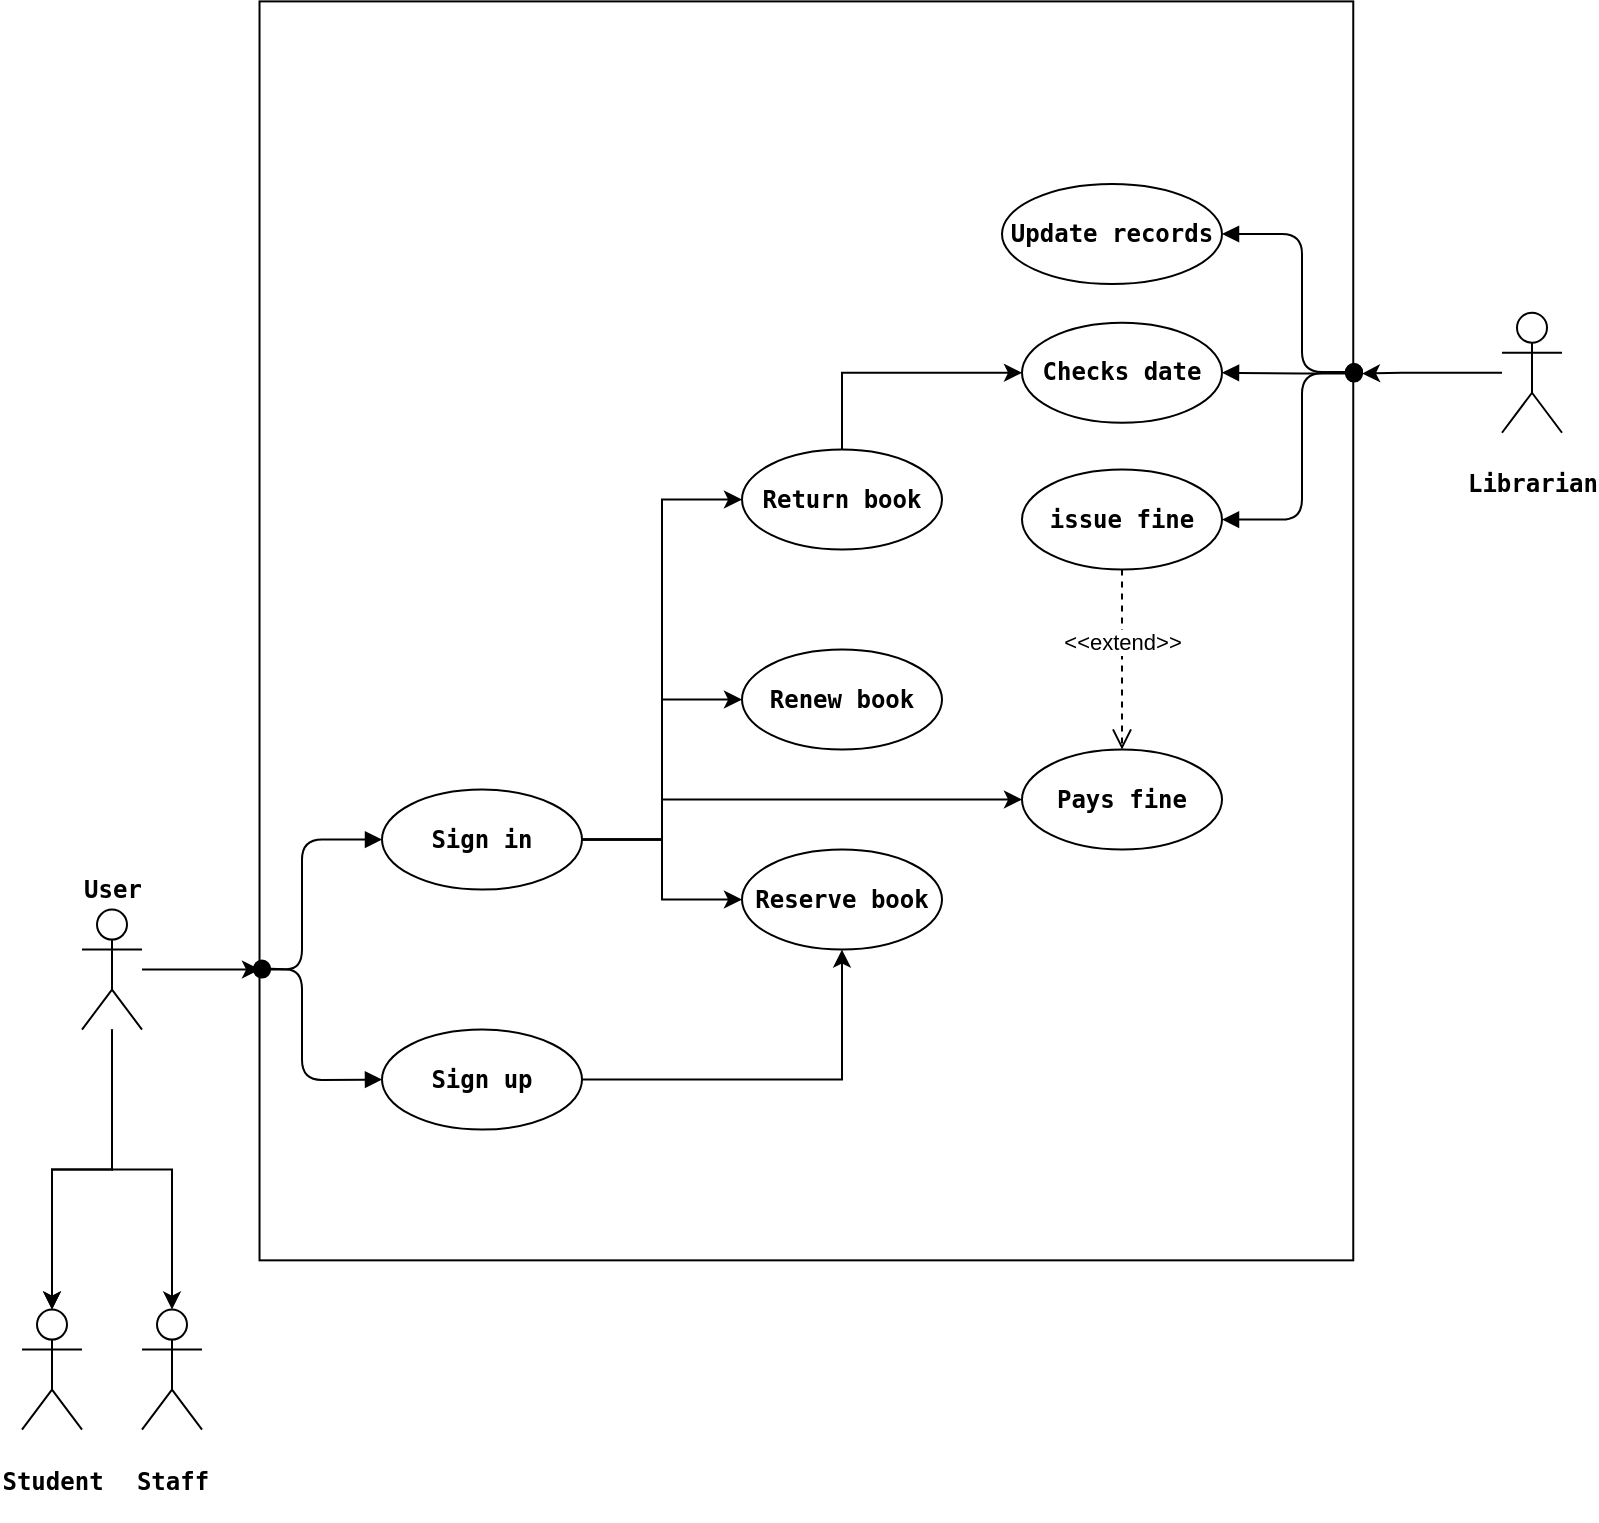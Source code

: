 <mxfile version="13.9.9" type="device"><diagram id="62ao9IHIjeKy-CmIHa3r" name="Page-1"><mxGraphModel dx="1153" dy="684" grid="1" gridSize="10" guides="1" tooltips="1" connect="1" arrows="1" fold="1" page="1" pageScale="1" pageWidth="850" pageHeight="1100" math="0" shadow="0"><root><mxCell id="0"/><mxCell id="1" parent="0"/><mxCell id="WrINkrzhTx4qgkxJGaWe-14" value="" style="edgeStyle=orthogonalEdgeStyle;rounded=0;orthogonalLoop=1;jettySize=auto;html=1;" edge="1" parent="1" source="WrINkrzhTx4qgkxJGaWe-5" target="WrINkrzhTx4qgkxJGaWe-13"><mxGeometry relative="1" as="geometry"/></mxCell><mxCell id="WrINkrzhTx4qgkxJGaWe-15" value="" style="edgeStyle=orthogonalEdgeStyle;rounded=0;orthogonalLoop=1;jettySize=auto;html=1;" edge="1" parent="1" source="WrINkrzhTx4qgkxJGaWe-5" target="WrINkrzhTx4qgkxJGaWe-13"><mxGeometry relative="1" as="geometry"/></mxCell><mxCell id="WrINkrzhTx4qgkxJGaWe-17" value="" style="edgeStyle=orthogonalEdgeStyle;rounded=0;orthogonalLoop=1;jettySize=auto;html=1;" edge="1" parent="1" source="WrINkrzhTx4qgkxJGaWe-5" target="WrINkrzhTx4qgkxJGaWe-16"><mxGeometry relative="1" as="geometry"/></mxCell><mxCell id="WrINkrzhTx4qgkxJGaWe-19" value="" style="edgeStyle=orthogonalEdgeStyle;rounded=0;orthogonalLoop=1;jettySize=auto;html=1;" edge="1" parent="1" source="WrINkrzhTx4qgkxJGaWe-5"><mxGeometry relative="1" as="geometry"><mxPoint x="149" y="632.8" as="targetPoint"/></mxGeometry></mxCell><mxCell id="WrINkrzhTx4qgkxJGaWe-5" value="" style="shape=umlActor;verticalLabelPosition=bottom;verticalAlign=top;html=1;outlineConnect=0;" vertex="1" parent="1"><mxGeometry x="60" y="602.8" width="30" height="60" as="geometry"/></mxCell><mxCell id="WrINkrzhTx4qgkxJGaWe-13" value="&lt;pre&gt;&lt;b&gt;Student&lt;/b&gt;&lt;/pre&gt;" style="shape=umlActor;verticalLabelPosition=bottom;verticalAlign=top;html=1;outlineConnect=0;" vertex="1" parent="1"><mxGeometry x="30" y="802.8" width="30" height="60" as="geometry"/></mxCell><mxCell id="WrINkrzhTx4qgkxJGaWe-16" value="&lt;pre&gt;Staff&lt;/pre&gt;" style="shape=umlActor;verticalLabelPosition=bottom;verticalAlign=top;html=1;outlineConnect=0;fontStyle=1" vertex="1" parent="1"><mxGeometry x="90" y="802.8" width="30" height="60" as="geometry"/></mxCell><mxCell id="WrINkrzhTx4qgkxJGaWe-18" value="" style="whiteSpace=wrap;html=1;verticalAlign=top;rotation=-90;" vertex="1" parent="1"><mxGeometry x="107.46" y="190" width="629.47" height="546.87" as="geometry"/></mxCell><mxCell id="WrINkrzhTx4qgkxJGaWe-37" style="edgeStyle=orthogonalEdgeStyle;rounded=0;orthogonalLoop=1;jettySize=auto;html=1;exitX=1;exitY=0.5;exitDx=0;exitDy=0;entryX=0;entryY=0.5;entryDx=0;entryDy=0;" edge="1" parent="1" source="WrINkrzhTx4qgkxJGaWe-24" target="WrINkrzhTx4qgkxJGaWe-35"><mxGeometry relative="1" as="geometry"/></mxCell><mxCell id="WrINkrzhTx4qgkxJGaWe-38" style="edgeStyle=orthogonalEdgeStyle;rounded=0;orthogonalLoop=1;jettySize=auto;html=1;" edge="1" parent="1" source="WrINkrzhTx4qgkxJGaWe-24" target="WrINkrzhTx4qgkxJGaWe-36"><mxGeometry relative="1" as="geometry"/></mxCell><mxCell id="WrINkrzhTx4qgkxJGaWe-41" style="edgeStyle=orthogonalEdgeStyle;rounded=0;orthogonalLoop=1;jettySize=auto;html=1;entryX=0;entryY=0.5;entryDx=0;entryDy=0;" edge="1" parent="1" source="WrINkrzhTx4qgkxJGaWe-24" target="WrINkrzhTx4qgkxJGaWe-40"><mxGeometry relative="1" as="geometry"><Array as="points"><mxPoint x="350" y="567.8"/><mxPoint x="350" y="397.8"/></Array></mxGeometry></mxCell><mxCell id="WrINkrzhTx4qgkxJGaWe-58" style="edgeStyle=orthogonalEdgeStyle;rounded=0;orthogonalLoop=1;jettySize=auto;html=1;exitX=1;exitY=0.5;exitDx=0;exitDy=0;" edge="1" parent="1" source="WrINkrzhTx4qgkxJGaWe-24" target="WrINkrzhTx4qgkxJGaWe-57"><mxGeometry relative="1" as="geometry"><Array as="points"><mxPoint x="350" y="567.8"/><mxPoint x="350" y="547.8"/></Array></mxGeometry></mxCell><mxCell id="WrINkrzhTx4qgkxJGaWe-24" value="&lt;pre&gt;&lt;b&gt;Sign in&lt;/b&gt;&lt;/pre&gt;" style="ellipse;whiteSpace=wrap;html=1;" vertex="1" parent="1"><mxGeometry x="210" y="542.8" width="100" height="50" as="geometry"/></mxCell><mxCell id="WrINkrzhTx4qgkxJGaWe-29" value="" style="html=1;verticalAlign=bottom;startArrow=oval;startFill=1;endArrow=block;startSize=8;entryX=0;entryY=0.5;entryDx=0;entryDy=0;" edge="1" parent="1" target="WrINkrzhTx4qgkxJGaWe-24"><mxGeometry width="60" relative="1" as="geometry"><mxPoint x="150" y="632.31" as="sourcePoint"/><mxPoint x="210" y="632.31" as="targetPoint"/><Array as="points"><mxPoint x="170" y="632.8"/><mxPoint x="170" y="567.8"/></Array></mxGeometry></mxCell><mxCell id="WrINkrzhTx4qgkxJGaWe-39" style="edgeStyle=orthogonalEdgeStyle;rounded=0;orthogonalLoop=1;jettySize=auto;html=1;exitX=1;exitY=0.5;exitDx=0;exitDy=0;entryX=0.5;entryY=1;entryDx=0;entryDy=0;" edge="1" parent="1" source="WrINkrzhTx4qgkxJGaWe-31" target="WrINkrzhTx4qgkxJGaWe-36"><mxGeometry relative="1" as="geometry"><Array as="points"><mxPoint x="440" y="688"/></Array></mxGeometry></mxCell><mxCell id="WrINkrzhTx4qgkxJGaWe-31" value="&lt;pre&gt;&lt;b&gt;Sign up&lt;/b&gt;&lt;/pre&gt;" style="ellipse;whiteSpace=wrap;html=1;" vertex="1" parent="1"><mxGeometry x="210" y="662.8" width="100" height="50" as="geometry"/></mxCell><mxCell id="WrINkrzhTx4qgkxJGaWe-32" value="" style="html=1;verticalAlign=bottom;startArrow=oval;startFill=1;endArrow=block;startSize=8;entryX=0;entryY=0.5;entryDx=0;entryDy=0;" edge="1" parent="1" target="WrINkrzhTx4qgkxJGaWe-31"><mxGeometry width="60" relative="1" as="geometry"><mxPoint x="150" y="632.8" as="sourcePoint"/><mxPoint x="220" y="632.31" as="targetPoint"/><Array as="points"><mxPoint x="170" y="632.8"/><mxPoint x="170" y="688"/></Array></mxGeometry></mxCell><mxCell id="WrINkrzhTx4qgkxJGaWe-35" value="&lt;pre&gt;&lt;b&gt;Renew book&lt;/b&gt;&lt;/pre&gt;" style="ellipse;whiteSpace=wrap;html=1;" vertex="1" parent="1"><mxGeometry x="390" y="472.8" width="100" height="50" as="geometry"/></mxCell><mxCell id="WrINkrzhTx4qgkxJGaWe-36" value="&lt;pre&gt;&lt;b&gt;Reserve book&lt;/b&gt;&lt;/pre&gt;" style="ellipse;whiteSpace=wrap;html=1;" vertex="1" parent="1"><mxGeometry x="390" y="572.8" width="100" height="50" as="geometry"/></mxCell><mxCell id="WrINkrzhTx4qgkxJGaWe-55" style="edgeStyle=orthogonalEdgeStyle;rounded=0;orthogonalLoop=1;jettySize=auto;html=1;exitX=0.5;exitY=0;exitDx=0;exitDy=0;entryX=0;entryY=0.5;entryDx=0;entryDy=0;" edge="1" parent="1" source="WrINkrzhTx4qgkxJGaWe-40" target="WrINkrzhTx4qgkxJGaWe-45"><mxGeometry relative="1" as="geometry"/></mxCell><mxCell id="WrINkrzhTx4qgkxJGaWe-40" value="&lt;pre&gt;&lt;b&gt;Return book&lt;/b&gt;&lt;/pre&gt;" style="ellipse;whiteSpace=wrap;html=1;" vertex="1" parent="1"><mxGeometry x="390" y="372.8" width="100" height="50" as="geometry"/></mxCell><mxCell id="WrINkrzhTx4qgkxJGaWe-47" style="edgeStyle=orthogonalEdgeStyle;rounded=0;orthogonalLoop=1;jettySize=auto;html=1;" edge="1" parent="1" source="WrINkrzhTx4qgkxJGaWe-42"><mxGeometry relative="1" as="geometry"><mxPoint x="700" y="334.8" as="targetPoint"/><Array as="points"><mxPoint x="720" y="334.8"/><mxPoint x="720" y="334.8"/></Array></mxGeometry></mxCell><mxCell id="WrINkrzhTx4qgkxJGaWe-42" value="&lt;pre&gt;&lt;b&gt;Librarian&lt;/b&gt;&lt;/pre&gt;" style="shape=umlActor;verticalLabelPosition=bottom;verticalAlign=top;html=1;" vertex="1" parent="1"><mxGeometry x="770" y="304.37" width="30" height="60" as="geometry"/></mxCell><mxCell id="WrINkrzhTx4qgkxJGaWe-45" value="&lt;pre&gt;&lt;b&gt;Checks date&lt;/b&gt;&lt;/pre&gt;" style="ellipse;whiteSpace=wrap;html=1;" vertex="1" parent="1"><mxGeometry x="530" y="309.37" width="100" height="50" as="geometry"/></mxCell><mxCell id="WrINkrzhTx4qgkxJGaWe-49" value="&lt;pre&gt;&lt;b&gt;issue fine&lt;/b&gt;&lt;/pre&gt;" style="ellipse;whiteSpace=wrap;html=1;" vertex="1" parent="1"><mxGeometry x="530" y="382.8" width="100" height="50" as="geometry"/></mxCell><mxCell id="WrINkrzhTx4qgkxJGaWe-50" value="" style="html=1;verticalAlign=bottom;startArrow=oval;startFill=1;endArrow=block;startSize=8;entryX=1;entryY=0.5;entryDx=0;entryDy=0;" edge="1" parent="1" target="WrINkrzhTx4qgkxJGaWe-45"><mxGeometry width="60" relative="1" as="geometry"><mxPoint x="696" y="334.8" as="sourcePoint"/><mxPoint x="700" y="333.87" as="targetPoint"/><Array as="points"><mxPoint x="680" y="334.8"/></Array></mxGeometry></mxCell><mxCell id="WrINkrzhTx4qgkxJGaWe-53" value="" style="html=1;verticalAlign=bottom;startArrow=oval;startFill=1;endArrow=block;startSize=8;entryX=1;entryY=0.5;entryDx=0;entryDy=0;" edge="1" parent="1" target="WrINkrzhTx4qgkxJGaWe-49"><mxGeometry width="60" relative="1" as="geometry"><mxPoint x="696" y="334" as="sourcePoint"/><mxPoint x="632" y="417.8" as="targetPoint"/><Array as="points"><mxPoint x="670" y="334.8"/><mxPoint x="670" y="407.8"/></Array></mxGeometry></mxCell><mxCell id="WrINkrzhTx4qgkxJGaWe-54" value="&amp;lt;&amp;lt;extend&amp;gt;&amp;gt;" style="html=1;verticalAlign=bottom;endArrow=open;dashed=1;endSize=8;entryX=0.5;entryY=0;entryDx=0;entryDy=0;exitX=0.5;exitY=1;exitDx=0;exitDy=0;" edge="1" parent="1" source="WrINkrzhTx4qgkxJGaWe-49" target="WrINkrzhTx4qgkxJGaWe-57"><mxGeometry relative="1" as="geometry"><mxPoint x="530" y="422.8" as="sourcePoint"/><mxPoint x="450" y="422.8" as="targetPoint"/><Array as="points"><mxPoint x="580" y="482.8"/></Array></mxGeometry></mxCell><mxCell id="WrINkrzhTx4qgkxJGaWe-57" value="&lt;pre&gt;&lt;b&gt;Pays fine&lt;/b&gt;&lt;/pre&gt;" style="ellipse;whiteSpace=wrap;html=1;" vertex="1" parent="1"><mxGeometry x="530" y="522.8" width="100" height="50" as="geometry"/></mxCell><mxCell id="WrINkrzhTx4qgkxJGaWe-59" value="&lt;pre&gt;&lt;b&gt;Update records&lt;/b&gt;&lt;/pre&gt;" style="ellipse;whiteSpace=wrap;html=1;" vertex="1" parent="1"><mxGeometry x="520" y="240" width="110" height="50" as="geometry"/></mxCell><mxCell id="WrINkrzhTx4qgkxJGaWe-60" value="" style="html=1;verticalAlign=bottom;startArrow=oval;startFill=1;endArrow=block;startSize=8;entryX=1;entryY=0.5;entryDx=0;entryDy=0;" edge="1" parent="1" target="WrINkrzhTx4qgkxJGaWe-59"><mxGeometry width="60" relative="1" as="geometry"><mxPoint x="696" y="334" as="sourcePoint"/><mxPoint x="770" y="234.44" as="targetPoint"/><Array as="points"><mxPoint x="670" y="334"/><mxPoint x="670" y="265"/></Array></mxGeometry></mxCell><mxCell id="WrINkrzhTx4qgkxJGaWe-62" value="&lt;pre&gt;&lt;b&gt;User&lt;/b&gt;&lt;/pre&gt;" style="text;html=1;align=center;verticalAlign=middle;resizable=0;points=[];autosize=1;" vertex="1" parent="1"><mxGeometry x="55" y="572.8" width="40" height="40" as="geometry"/></mxCell></root></mxGraphModel></diagram></mxfile>